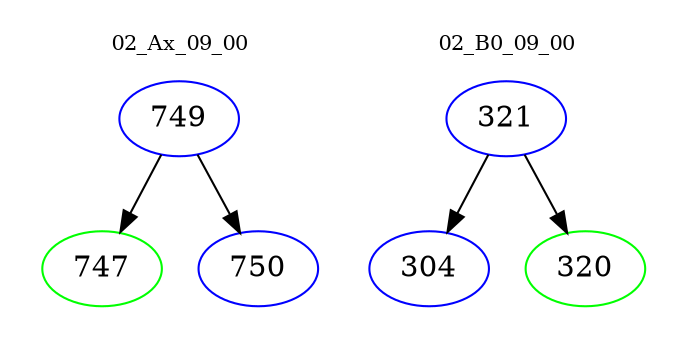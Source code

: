 digraph{
subgraph cluster_0 {
color = white
label = "02_Ax_09_00";
fontsize=10;
T0_749 [label="749", color="blue"]
T0_749 -> T0_747 [color="black"]
T0_747 [label="747", color="green"]
T0_749 -> T0_750 [color="black"]
T0_750 [label="750", color="blue"]
}
subgraph cluster_1 {
color = white
label = "02_B0_09_00";
fontsize=10;
T1_321 [label="321", color="blue"]
T1_321 -> T1_304 [color="black"]
T1_304 [label="304", color="blue"]
T1_321 -> T1_320 [color="black"]
T1_320 [label="320", color="green"]
}
}
